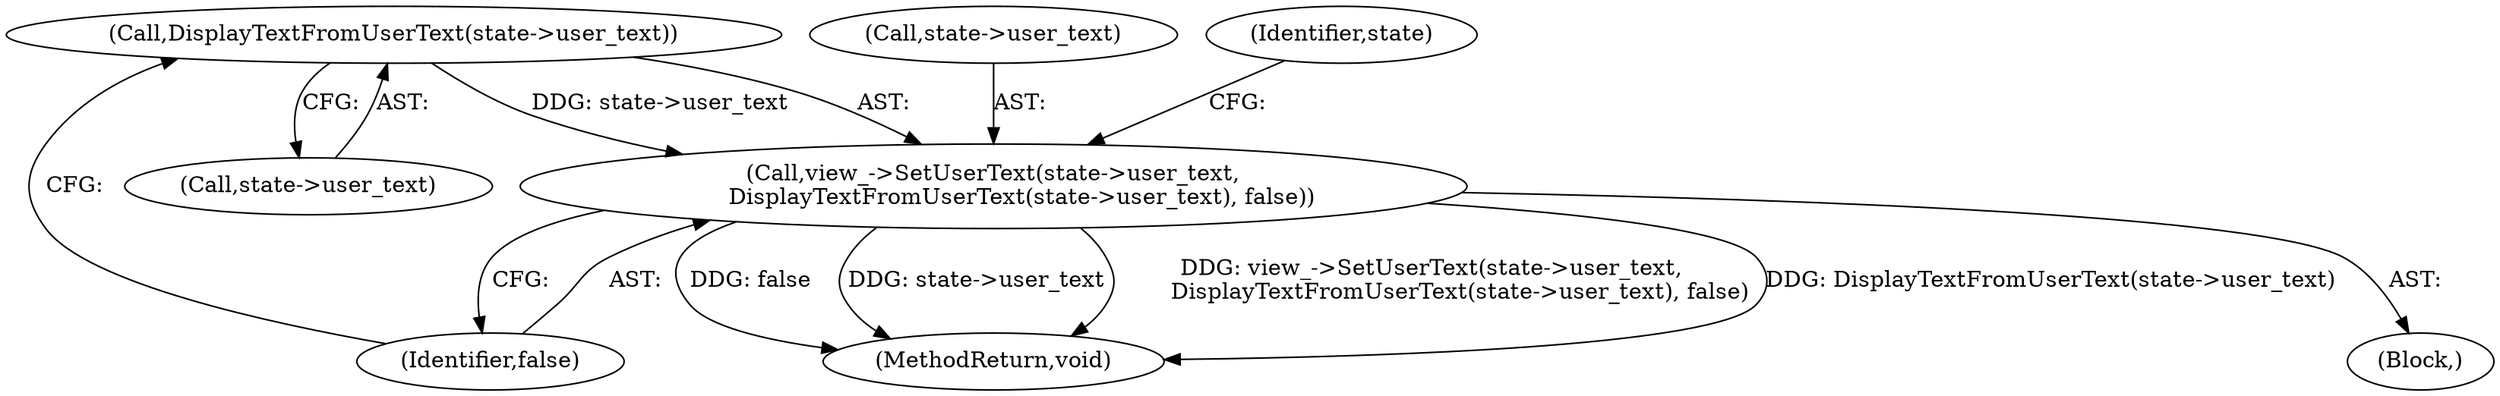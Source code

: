 digraph "0_Chrome_c2364e0ce42878a2177c6f4cf7adb3c715b777c1@pointer" {
"1000155" [label="(Call,DisplayTextFromUserText(state->user_text))"];
"1000151" [label="(Call,view_->SetUserText(state->user_text,\n        DisplayTextFromUserText(state->user_text), false))"];
"1000140" [label="(Block,)"];
"1000152" [label="(Call,state->user_text)"];
"1000151" [label="(Call,view_->SetUserText(state->user_text,\n        DisplayTextFromUserText(state->user_text), false))"];
"1000155" [label="(Call,DisplayTextFromUserText(state->user_text))"];
"1000162" [label="(Identifier,state)"];
"1000156" [label="(Call,state->user_text)"];
"1000159" [label="(Identifier,false)"];
"1000164" [label="(MethodReturn,void)"];
"1000155" -> "1000151"  [label="AST: "];
"1000155" -> "1000156"  [label="CFG: "];
"1000156" -> "1000155"  [label="AST: "];
"1000159" -> "1000155"  [label="CFG: "];
"1000155" -> "1000151"  [label="DDG: state->user_text"];
"1000151" -> "1000140"  [label="AST: "];
"1000151" -> "1000159"  [label="CFG: "];
"1000152" -> "1000151"  [label="AST: "];
"1000159" -> "1000151"  [label="AST: "];
"1000162" -> "1000151"  [label="CFG: "];
"1000151" -> "1000164"  [label="DDG: false"];
"1000151" -> "1000164"  [label="DDG: state->user_text"];
"1000151" -> "1000164"  [label="DDG: view_->SetUserText(state->user_text,\n        DisplayTextFromUserText(state->user_text), false)"];
"1000151" -> "1000164"  [label="DDG: DisplayTextFromUserText(state->user_text)"];
}
